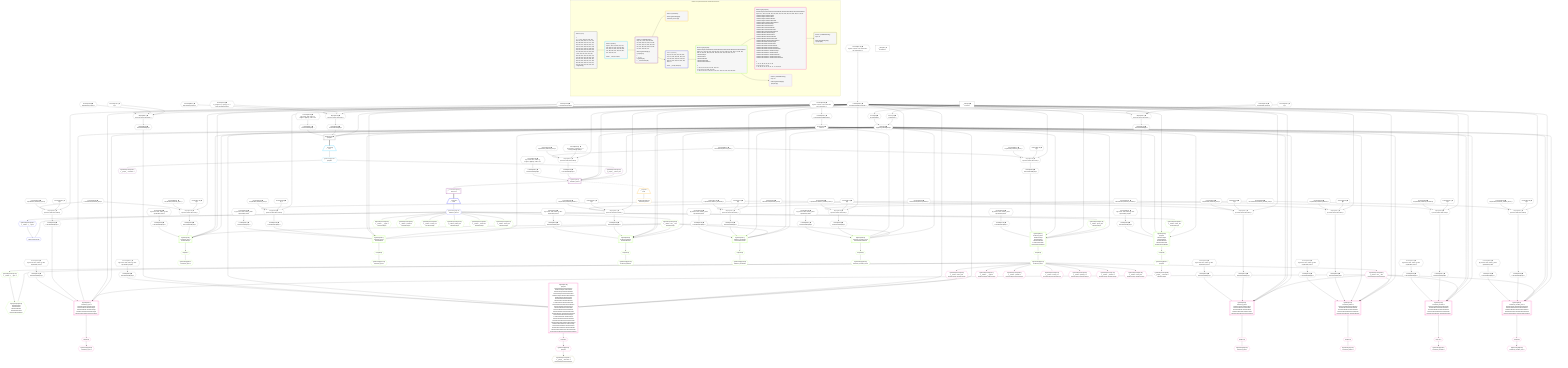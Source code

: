 %%{init: {'themeVariables': { 'fontSize': '12px'}}}%%
graph TD
    classDef path fill:#eee,stroke:#000,color:#000
    classDef plan fill:#fff,stroke-width:1px,color:#000
    classDef itemplan fill:#fff,stroke-width:2px,color:#000
    classDef unbatchedplan fill:#dff,stroke-width:1px,color:#000
    classDef sideeffectplan fill:#fcc,stroke-width:2px,color:#000
    classDef bucket fill:#f6f6f6,color:#000,stroke-width:2px,text-align:left


    %% plan dependencies
    PgSelect6[["PgSelect[6∈0] ➊<br />ᐸpeopleᐳ"]]:::plan
    Object9{{"Object[9∈0] ➊<br />ᐸ{pgSettings,withPgClient}ᐳ"}}:::plan
    Lambda322{{"Lambda[322∈0] ➊<br />ᐸcalculateShouldReverseOrderᐳ"}}:::plan
    Access326{{"Access[326∈0] ➊<br />ᐸ325.0ᐳ"}}:::plan
    Lambda541{{"Lambda[541∈0] ➊<br />ᐸcalculateOrderBySQLᐳ"}}:::plan
    Lambda546{{"Lambda[546∈0] ➊<br />ᐸcalculateOrderBySQLᐳ"}}:::plan
    Object9 & Lambda322 & Access326 & Lambda541 & Lambda546 --> PgSelect6
    Object330{{"Object[330∈0] ➊<br />ᐸ{reverse,orders,alias,codec}ᐳ"}}:::plan
    Constant327{{"Constant[327∈0] ➊<br />ᐸ[]ᐳ"}}:::plan
    Constant328{{"Constant[328∈0] ➊<br />ᐸsql.identifier(”relational_topics”)ᐳ"}}:::plan
    Constant329{{"Constant[329∈0] ➊<br />ᐸRecordCodec(relational_topics)ᐳ"}}:::plan
    Lambda322 & Constant327 & Constant328 & Constant329 --> Object330
    Object345{{"Object[345∈0] ➊<br />ᐸ{reverse,orders,alias,codec}ᐳ"}}:::plan
    Constant342{{"Constant[342∈0] ➊<br />ᐸ[]ᐳ"}}:::plan
    Constant343{{"Constant[343∈0] ➊<br />ᐸsql.identifier(”relational_posts”)ᐳ"}}:::plan
    Constant344{{"Constant[344∈0] ➊<br />ᐸRecordCodec(relational_posts)ᐳ"}}:::plan
    Lambda322 & Constant342 & Constant343 & Constant344 --> Object345
    Object360{{"Object[360∈0] ➊<br />ᐸ{reverse,orders,alias,codec}ᐳ"}}:::plan
    Constant357{{"Constant[357∈0] ➊<br />ᐸ[]ᐳ"}}:::plan
    Constant358{{"Constant[358∈0] ➊<br />ᐸsql.identifier(”relational_dividers”)ᐳ"}}:::plan
    Constant359{{"Constant[359∈0] ➊<br />ᐸRecordCodec(relational_dividers)ᐳ"}}:::plan
    Lambda322 & Constant357 & Constant358 & Constant359 --> Object360
    Object375{{"Object[375∈0] ➊<br />ᐸ{reverse,orders,alias,codec}ᐳ"}}:::plan
    Constant372{{"Constant[372∈0] ➊<br />ᐸ[]ᐳ"}}:::plan
    Constant373{{"Constant[373∈0] ➊<br />ᐸsql.identifier(”relational_checklists”)ᐳ"}}:::plan
    Constant374{{"Constant[374∈0] ➊<br />ᐸRecordCodec(relational_checklists)ᐳ"}}:::plan
    Lambda322 & Constant372 & Constant373 & Constant374 --> Object375
    Object390{{"Object[390∈0] ➊<br />ᐸ{reverse,orders,alias,codec}ᐳ"}}:::plan
    Constant387{{"Constant[387∈0] ➊<br />ᐸ[]ᐳ"}}:::plan
    Constant388{{"Constant[388∈0] ➊<br />ᐸsql.identifier(”relational_checklist_items”)ᐳ"}}:::plan
    Constant389{{"Constant[389∈0] ➊<br />ᐸRecordCodec(relational_checklist_items)ᐳ"}}:::plan
    Lambda322 & Constant387 & Constant388 & Constant389 --> Object390
    Object405{{"Object[405∈0] ➊<br />ᐸ{reverse,orders,alias,codec}ᐳ"}}:::plan
    Constant402{{"Constant[402∈0] ➊<br />ᐸ[]ᐳ"}}:::plan
    Constant403{{"Constant[403∈0] ➊<br />ᐸsql.identifier(”relational_topics”)ᐳ"}}:::plan
    Lambda322 & Constant402 & Constant403 & Constant329 --> Object405
    Object420{{"Object[420∈0] ➊<br />ᐸ{reverse,orders,alias,codec}ᐳ"}}:::plan
    Constant417{{"Constant[417∈0] ➊<br />ᐸ[]ᐳ"}}:::plan
    Constant418{{"Constant[418∈0] ➊<br />ᐸsql.identifier(”relational_posts”)ᐳ"}}:::plan
    Lambda322 & Constant417 & Constant418 & Constant344 --> Object420
    Object435{{"Object[435∈0] ➊<br />ᐸ{reverse,orders,alias,codec}ᐳ"}}:::plan
    Constant432{{"Constant[432∈0] ➊<br />ᐸ[]ᐳ"}}:::plan
    Constant433{{"Constant[433∈0] ➊<br />ᐸsql.identifier(”relational_dividers”)ᐳ"}}:::plan
    Lambda322 & Constant432 & Constant433 & Constant359 --> Object435
    Object450{{"Object[450∈0] ➊<br />ᐸ{reverse,orders,alias,codec}ᐳ"}}:::plan
    Constant447{{"Constant[447∈0] ➊<br />ᐸ[]ᐳ"}}:::plan
    Constant448{{"Constant[448∈0] ➊<br />ᐸsql.identifier(”relational_checklists”)ᐳ"}}:::plan
    Lambda322 & Constant447 & Constant448 & Constant374 --> Object450
    Object465{{"Object[465∈0] ➊<br />ᐸ{reverse,orders,alias,codec}ᐳ"}}:::plan
    Constant462{{"Constant[462∈0] ➊<br />ᐸ[]ᐳ"}}:::plan
    Constant463{{"Constant[463∈0] ➊<br />ᐸsql.identifier(”relational_checklist_items”)ᐳ"}}:::plan
    Lambda322 & Constant462 & Constant463 & Constant389 --> Object465
    Object480{{"Object[480∈0] ➊<br />ᐸ{reverse,orders,alias,codec}ᐳ"}}:::plan
    Constant477{{"Constant[477∈0] ➊<br />ᐸ[]ᐳ"}}:::plan
    Constant478{{"Constant[478∈0] ➊<br />ᐸsql.identifier(”people”)ᐳ"}}:::plan
    Constant479{{"Constant[479∈0] ➊<br />ᐸRecordCodec(people)ᐳ"}}:::plan
    Lambda322 & Constant477 & Constant478 & Constant479 --> Object480
    Object495{{"Object[495∈0] ➊<br />ᐸ{reverse,orders,alias,codec}ᐳ"}}:::plan
    Constant492{{"Constant[492∈0] ➊<br />ᐸ[]ᐳ"}}:::plan
    Constant493{{"Constant[493∈0] ➊<br />ᐸsql.identifier(”relational_items”)ᐳ"}}:::plan
    Constant494{{"Constant[494∈0] ➊<br />ᐸRecordCodec(relational_items)ᐳ"}}:::plan
    Lambda322 & Constant492 & Constant493 & Constant494 --> Object495
    Object510{{"Object[510∈0] ➊<br />ᐸ{reverse,orders,alias,codec}ᐳ"}}:::plan
    Constant507{{"Constant[507∈0] ➊<br />ᐸ[]ᐳ"}}:::plan
    Constant508{{"Constant[508∈0] ➊<br />ᐸsql.identifier(”people”)ᐳ"}}:::plan
    Lambda322 & Constant507 & Constant508 & Constant479 --> Object510
    Object525{{"Object[525∈0] ➊<br />ᐸ{reverse,orders,alias,codec}ᐳ"}}:::plan
    Constant522{{"Constant[522∈0] ➊<br />ᐸ[ { fragment: { n: [Array], f: 0, c: 266, [Symbol(pg-sql2-tyᐳ"}}:::plan
    Constant523{{"Constant[523∈0] ➊<br />ᐸsql.identifier(”relational_items”)ᐳ"}}:::plan
    Lambda322 & Constant522 & Constant523 & Constant494 --> Object525
    Object540{{"Object[540∈0] ➊<br />ᐸ{reverse,orders,alias,codec}ᐳ"}}:::plan
    Constant537{{"Constant[537∈0] ➊<br />ᐸ[ { fragment: { n: [Array], f: 0, c: 1024, [Symbol(pg-sql2-tᐳ"}}:::plan
    Constant538{{"Constant[538∈0] ➊<br />ᐸsql.identifier(”people”)ᐳ"}}:::plan
    Lambda322 & Constant537 & Constant538 & Constant479 --> Object540
    Access7{{"Access[7∈0] ➊<br />ᐸ2.pgSettingsᐳ"}}:::plan
    Access8{{"Access[8∈0] ➊<br />ᐸ2.withPgClientᐳ"}}:::plan
    Access7 & Access8 --> Object9
    __Value2["__Value[2∈0] ➊<br />ᐸcontextᐳ"]:::plan
    __Value2 --> Access7
    __Value2 --> Access8
    Constant547{{"Constant[547∈0] ➊<br />ᐸ§{ first: null, last: null, cursorLower: null, cursorUpper: ᐳ"}}:::plan
    Constant547 --> Lambda322
    Lambda325{{"Lambda[325∈0] ➊<br />ᐸcalculateLimitAndOffsetSQLᐳ"}}:::plan
    Constant548{{"Constant[548∈0] ➊<br />ᐸ§{ first: null, last: null, cursorLower: null, cursorUpper: ᐳ"}}:::plan
    Constant548 --> Lambda325
    Lambda325 --> Access326
    Lambda331{{"Lambda[331∈0] ➊<br />ᐸcalculateOrderBySQLᐳ"}}:::plan
    Object330 --> Lambda331
    Lambda336{{"Lambda[336∈0] ➊<br />ᐸcalculateOrderBySQLᐳ"}}:::plan
    Constant549{{"Constant[549∈0] ➊<br />ᐸ§{ reverse: false, orders: [], alias: sql.identifier(”relatiᐳ"}}:::plan
    Constant549 --> Lambda336
    Lambda346{{"Lambda[346∈0] ➊<br />ᐸcalculateOrderBySQLᐳ"}}:::plan
    Object345 --> Lambda346
    Lambda351{{"Lambda[351∈0] ➊<br />ᐸcalculateOrderBySQLᐳ"}}:::plan
    Constant550{{"Constant[550∈0] ➊<br />ᐸ§{ reverse: false, orders: [], alias: sql.identifier(”relatiᐳ"}}:::plan
    Constant550 --> Lambda351
    Lambda361{{"Lambda[361∈0] ➊<br />ᐸcalculateOrderBySQLᐳ"}}:::plan
    Object360 --> Lambda361
    Lambda366{{"Lambda[366∈0] ➊<br />ᐸcalculateOrderBySQLᐳ"}}:::plan
    Constant551{{"Constant[551∈0] ➊<br />ᐸ§{ reverse: false, orders: [], alias: sql.identifier(”relatiᐳ"}}:::plan
    Constant551 --> Lambda366
    Lambda376{{"Lambda[376∈0] ➊<br />ᐸcalculateOrderBySQLᐳ"}}:::plan
    Object375 --> Lambda376
    Lambda381{{"Lambda[381∈0] ➊<br />ᐸcalculateOrderBySQLᐳ"}}:::plan
    Constant552{{"Constant[552∈0] ➊<br />ᐸ§{ reverse: false, orders: [], alias: sql.identifier(”relatiᐳ"}}:::plan
    Constant552 --> Lambda381
    Lambda391{{"Lambda[391∈0] ➊<br />ᐸcalculateOrderBySQLᐳ"}}:::plan
    Object390 --> Lambda391
    Lambda396{{"Lambda[396∈0] ➊<br />ᐸcalculateOrderBySQLᐳ"}}:::plan
    Constant553{{"Constant[553∈0] ➊<br />ᐸ§{ reverse: false, orders: [], alias: sql.identifier(”relatiᐳ"}}:::plan
    Constant553 --> Lambda396
    Lambda406{{"Lambda[406∈0] ➊<br />ᐸcalculateOrderBySQLᐳ"}}:::plan
    Object405 --> Lambda406
    Lambda411{{"Lambda[411∈0] ➊<br />ᐸcalculateOrderBySQLᐳ"}}:::plan
    Constant554{{"Constant[554∈0] ➊<br />ᐸ§{ reverse: false, orders: [], alias: sql.identifier(”relatiᐳ"}}:::plan
    Constant554 --> Lambda411
    Lambda421{{"Lambda[421∈0] ➊<br />ᐸcalculateOrderBySQLᐳ"}}:::plan
    Object420 --> Lambda421
    Lambda426{{"Lambda[426∈0] ➊<br />ᐸcalculateOrderBySQLᐳ"}}:::plan
    Constant555{{"Constant[555∈0] ➊<br />ᐸ§{ reverse: false, orders: [], alias: sql.identifier(”relatiᐳ"}}:::plan
    Constant555 --> Lambda426
    Lambda436{{"Lambda[436∈0] ➊<br />ᐸcalculateOrderBySQLᐳ"}}:::plan
    Object435 --> Lambda436
    Lambda441{{"Lambda[441∈0] ➊<br />ᐸcalculateOrderBySQLᐳ"}}:::plan
    Constant556{{"Constant[556∈0] ➊<br />ᐸ§{ reverse: false, orders: [], alias: sql.identifier(”relatiᐳ"}}:::plan
    Constant556 --> Lambda441
    Lambda451{{"Lambda[451∈0] ➊<br />ᐸcalculateOrderBySQLᐳ"}}:::plan
    Object450 --> Lambda451
    Lambda456{{"Lambda[456∈0] ➊<br />ᐸcalculateOrderBySQLᐳ"}}:::plan
    Constant557{{"Constant[557∈0] ➊<br />ᐸ§{ reverse: false, orders: [], alias: sql.identifier(”relatiᐳ"}}:::plan
    Constant557 --> Lambda456
    Lambda466{{"Lambda[466∈0] ➊<br />ᐸcalculateOrderBySQLᐳ"}}:::plan
    Object465 --> Lambda466
    Lambda471{{"Lambda[471∈0] ➊<br />ᐸcalculateOrderBySQLᐳ"}}:::plan
    Constant558{{"Constant[558∈0] ➊<br />ᐸ§{ reverse: false, orders: [], alias: sql.identifier(”relatiᐳ"}}:::plan
    Constant558 --> Lambda471
    Lambda481{{"Lambda[481∈0] ➊<br />ᐸcalculateOrderBySQLᐳ"}}:::plan
    Object480 --> Lambda481
    Lambda486{{"Lambda[486∈0] ➊<br />ᐸcalculateOrderBySQLᐳ"}}:::plan
    Constant559{{"Constant[559∈0] ➊<br />ᐸ§{ reverse: false, orders: [], alias: sql.identifier(”peopleᐳ"}}:::plan
    Constant559 --> Lambda486
    Lambda496{{"Lambda[496∈0] ➊<br />ᐸcalculateOrderBySQLᐳ"}}:::plan
    Object495 --> Lambda496
    Lambda501{{"Lambda[501∈0] ➊<br />ᐸcalculateOrderBySQLᐳ"}}:::plan
    Constant560{{"Constant[560∈0] ➊<br />ᐸ§{ reverse: false, orders: [], alias: sql.identifier(”relatiᐳ"}}:::plan
    Constant560 --> Lambda501
    Lambda511{{"Lambda[511∈0] ➊<br />ᐸcalculateOrderBySQLᐳ"}}:::plan
    Object510 --> Lambda511
    Lambda516{{"Lambda[516∈0] ➊<br />ᐸcalculateOrderBySQLᐳ"}}:::plan
    Constant561{{"Constant[561∈0] ➊<br />ᐸ§{ reverse: false, orders: [], alias: sql.identifier(”peopleᐳ"}}:::plan
    Constant561 --> Lambda516
    Lambda526{{"Lambda[526∈0] ➊<br />ᐸcalculateOrderBySQLᐳ"}}:::plan
    Object525 --> Lambda526
    Lambda531{{"Lambda[531∈0] ➊<br />ᐸcalculateOrderBySQLᐳ"}}:::plan
    Constant562{{"Constant[562∈0] ➊<br />ᐸ§{ reverse: false, orders: [ { fragment: [Object], codec: Coᐳ"}}:::plan
    Constant562 --> Lambda531
    Object540 --> Lambda541
    Constant563{{"Constant[563∈0] ➊<br />ᐸ§{ reverse: false, orders: [ { fragment: [Object], codec: Coᐳ"}}:::plan
    Constant563 --> Lambda546
    __Value4["__Value[4∈0] ➊<br />ᐸrootValueᐳ"]:::plan
    __Item10[/"__Item[10∈1]<br />ᐸ6ᐳ"\]:::itemplan
    PgSelect6 ==> __Item10
    PgSelectSingle11{{"PgSelectSingle[11∈1]<br />ᐸpeopleᐳ"}}:::plan
    __Item10 --> PgSelectSingle11
    PgSelect14[["PgSelect[14∈2]<br />ᐸrelational_itemsᐳ"]]:::plan
    PgClassExpression13{{"PgClassExpression[13∈2]<br />ᐸ__people__.”person_id”ᐳ"}}:::plan
    Object9 & PgClassExpression13 & Lambda322 & Access326 & Lambda526 & Lambda531 --> PgSelect14
    PgClassExpression12{{"PgClassExpression[12∈2]<br />ᐸ__people__.”username”ᐳ"}}:::plan
    PgSelectSingle11 --> PgClassExpression12
    PgSelectSingle11 --> PgClassExpression13
    __ListTransform18[["__ListTransform[18∈2]<br />ᐸeach:14ᐳ"]]:::plan
    PgSelect14 --> __ListTransform18
    __Item19[/"__Item[19∈3]<br />ᐸ14ᐳ"\]:::itemplan
    PgSelect14 -.-> __Item19
    PgSelectSingle20{{"PgSelectSingle[20∈3]<br />ᐸrelational_itemsᐳ"}}:::plan
    __Item19 --> PgSelectSingle20
    PgPolymorphic24{{"PgPolymorphic[24∈4]"}}:::plan
    PgSelectSingle22{{"PgSelectSingle[22∈4]<br />ᐸrelational_itemsᐳ"}}:::plan
    PgClassExpression23{{"PgClassExpression[23∈4]<br />ᐸ__relation...s__.”type”ᐳ"}}:::plan
    PgSelectSingle22 & PgClassExpression23 --> PgPolymorphic24
    __Item21[/"__Item[21∈4]<br />ᐸ18ᐳ"\]:::itemplan
    __ListTransform18 ==> __Item21
    __Item21 --> PgSelectSingle22
    PgSelectSingle22 --> PgClassExpression23
    PgSelect26[["PgSelect[26∈5]<br />ᐸrelational_topicsᐳ<br />ᐳRelationalTopic"]]:::plan
    PgClassExpression25{{"PgClassExpression[25∈5]<br />ᐸ__relation...ems__.”id”ᐳ<br />ᐳRelationalTopic"}}:::plan
    Object9 & PgClassExpression25 & Lambda322 & Access326 & Lambda331 & Lambda336 --> PgSelect26
    PgSelect33[["PgSelect[33∈5]<br />ᐸrelational_itemsᐳ<br />ᐳRelationalTopic<br />ᐳRelationalPost<br />ᐳRelationalDivider<br />ᐳRelationalChecklist<br />ᐳRelationalChecklistItem"]]:::plan
    PgClassExpression32{{"PgClassExpression[32∈5]<br />ᐸ__relation...parent_id”ᐳ<br />ᐳRelationalTopic"}}:::plan
    Object9 & PgClassExpression32 & Lambda322 & Access326 & Lambda496 & Lambda501 --> PgSelect33
    PgSelect94[["PgSelect[94∈5]<br />ᐸpeopleᐳ<br />ᐳRelationalTopic<br />ᐳRelationalPost<br />ᐳRelationalDivider<br />ᐳRelationalChecklist<br />ᐳRelationalChecklistItem"]]:::plan
    PgClassExpression93{{"PgClassExpression[93∈5]<br />ᐸ__relation...author_id”ᐳ<br />ᐳRelationalTopic"}}:::plan
    Object9 & PgClassExpression93 & Lambda322 & Access326 & Lambda511 & Lambda516 --> PgSelect94
    PgSelect104[["PgSelect[104∈5]<br />ᐸrelational_postsᐳ<br />ᐳRelationalPost"]]:::plan
    Object9 & PgClassExpression25 & Lambda322 & Access326 & Lambda346 & Lambda351 --> PgSelect104
    PgSelect158[["PgSelect[158∈5]<br />ᐸrelational_dividersᐳ<br />ᐳRelationalDivider"]]:::plan
    Object9 & PgClassExpression25 & Lambda322 & Access326 & Lambda361 & Lambda366 --> PgSelect158
    PgSelect212[["PgSelect[212∈5]<br />ᐸrelational_checklistsᐳ<br />ᐳRelationalChecklist"]]:::plan
    Object9 & PgClassExpression25 & Lambda322 & Access326 & Lambda376 & Lambda381 --> PgSelect212
    PgSelect266[["PgSelect[266∈5]<br />ᐸrelational_checklist_itemsᐳ<br />ᐳRelationalChecklistItem"]]:::plan
    Object9 & PgClassExpression25 & Lambda322 & Access326 & Lambda391 & Lambda396 --> PgSelect266
    PgPolymorphic38{{"PgPolymorphic[38∈5]<br />ᐳRelationalTopic<br />ᐳRelationalPost<br />ᐳRelationalDivider<br />ᐳRelationalChecklist<br />ᐳRelationalChecklistItem"}}:::plan
    PgSelectSingle36{{"PgSelectSingle[36∈5]<br />ᐸrelational_itemsᐳ"}}:::plan
    PgClassExpression37{{"PgClassExpression[37∈5]<br />ᐸ__relation...s__.”type”ᐳ"}}:::plan
    PgSelectSingle36 & PgClassExpression37 --> PgPolymorphic38
    PgSelectSingle22 --> PgClassExpression25
    First30{{"First[30∈5]"}}:::plan
    PgSelect26 --> First30
    PgSelectSingle31{{"PgSelectSingle[31∈5]<br />ᐸrelational_topicsᐳ"}}:::plan
    First30 --> PgSelectSingle31
    PgSelectSingle22 --> PgClassExpression32
    First35{{"First[35∈5]"}}:::plan
    PgSelect33 --> First35
    First35 --> PgSelectSingle36
    PgSelectSingle36 --> PgClassExpression37
    PgClassExpression92{{"PgClassExpression[92∈5]<br />ᐸ__relation...__.”type2”ᐳ<br />ᐳRelationalTopic"}}:::plan
    PgSelectSingle22 --> PgClassExpression92
    PgSelectSingle22 --> PgClassExpression93
    First96{{"First[96∈5]"}}:::plan
    PgSelect94 --> First96
    PgSelectSingle97{{"PgSelectSingle[97∈5]<br />ᐸpeopleᐳ"}}:::plan
    First96 --> PgSelectSingle97
    PgClassExpression99{{"PgClassExpression[99∈5]<br />ᐸ__relation...”position”ᐳ<br />ᐳRelationalTopic"}}:::plan
    PgSelectSingle22 --> PgClassExpression99
    PgClassExpression100{{"PgClassExpression[100∈5]<br />ᐸ__relation...reated_at”ᐳ<br />ᐳRelationalTopic"}}:::plan
    PgSelectSingle22 --> PgClassExpression100
    PgClassExpression101{{"PgClassExpression[101∈5]<br />ᐸ__relation...pdated_at”ᐳ<br />ᐳRelationalTopic"}}:::plan
    PgSelectSingle22 --> PgClassExpression101
    PgClassExpression102{{"PgClassExpression[102∈5]<br />ᐸ__relation..._archived”ᐳ<br />ᐳRelationalTopic"}}:::plan
    PgSelectSingle22 --> PgClassExpression102
    PgClassExpression103{{"PgClassExpression[103∈5]<br />ᐸ__relation...chived_at”ᐳ<br />ᐳRelationalTopic"}}:::plan
    PgSelectSingle22 --> PgClassExpression103
    First106{{"First[106∈5]"}}:::plan
    PgSelect104 --> First106
    PgSelectSingle107{{"PgSelectSingle[107∈5]<br />ᐸrelational_postsᐳ"}}:::plan
    First106 --> PgSelectSingle107
    First160{{"First[160∈5]"}}:::plan
    PgSelect158 --> First160
    PgSelectSingle161{{"PgSelectSingle[161∈5]<br />ᐸrelational_dividersᐳ"}}:::plan
    First160 --> PgSelectSingle161
    First214{{"First[214∈5]"}}:::plan
    PgSelect212 --> First214
    PgSelectSingle215{{"PgSelectSingle[215∈5]<br />ᐸrelational_checklistsᐳ"}}:::plan
    First214 --> PgSelectSingle215
    First268{{"First[268∈5]"}}:::plan
    PgSelect266 --> First268
    PgSelectSingle269{{"PgSelectSingle[269∈5]<br />ᐸrelational_checklist_itemsᐳ"}}:::plan
    First268 --> PgSelectSingle269
    PgSelect40[["PgSelect[40∈6]<br />ᐸrelational_topicsᐳ<br />ᐳRelationalTopicᐳRelationalTopic<br />ᐳRelationalPostᐳRelationalTopic<br />ᐳRelationalDividerᐳRelationalTopic<br />ᐳRelationalChecklistᐳRelationalTopic<br />ᐳRelationalChecklistItemᐳRelationalTopic"]]:::plan
    PgClassExpression39{{"PgClassExpression[39∈6]<br />ᐸ__relation...ems__.”id”ᐳ<br />ᐳRelationalTopicᐳRelationalTopic"}}:::plan
    Object9 & PgClassExpression39 & Lambda322 & Access326 & Lambda406 & Lambda411 --> PgSelect40
    PgSelect49[["PgSelect[49∈6]<br />ᐸpeopleᐳ<br />ᐳRelationalTopicᐳRelationalTopic<br />ᐳRelationalTopicᐳRelationalPost<br />ᐳRelationalTopicᐳRelationalDivider<br />ᐳRelationalTopicᐳRelationalChecklist<br />ᐳRelationalTopicᐳRelationalChecklistItem<br />ᐳRelationalPostᐳRelationalTopic<br />ᐳRelationalPostᐳRelationalPost<br />ᐳRelationalPostᐳRelationalDivider<br />ᐳRelationalPostᐳRelationalChecklist<br />ᐳRelationalPostᐳRelationalChecklistItem<br />ᐳRelationalDividerᐳRelationalTopic<br />ᐳRelationalDividerᐳRelationalPost<br />ᐳRelationalDividerᐳRelationalDivider<br />ᐳRelationalDividerᐳRelationalChecklist<br />ᐳRelationalDividerᐳRelationalChecklistItem<br />ᐳRelationalChecklistᐳRelationalTopic<br />ᐳRelationalChecklistᐳRelationalPost<br />ᐳRelationalChecklistᐳRelationalDivider<br />ᐳRelationalChecklistᐳRelationalChecklist<br />ᐳRelationalChecklistᐳRelationalChecklistItem<br />ᐳRelationalChecklistItemᐳRelationalTopic<br />ᐳRelationalChecklistItemᐳRelationalPost<br />ᐳRelationalChecklistItemᐳRelationalDivider<br />ᐳRelationalChecklistItemᐳRelationalChecklist<br />ᐳRelationalChecklistItemᐳRelationalChecklistItem"]]:::plan
    PgClassExpression48{{"PgClassExpression[48∈6]<br />ᐸ__relation...author_id”ᐳ<br />ᐳRelationalTopicᐳRelationalTopic"}}:::plan
    Object9 & PgClassExpression48 & Lambda322 & Access326 & Lambda481 & Lambda486 --> PgSelect49
    PgSelect59[["PgSelect[59∈6]<br />ᐸrelational_postsᐳ<br />ᐳRelationalTopicᐳRelationalPost<br />ᐳRelationalPostᐳRelationalPost<br />ᐳRelationalDividerᐳRelationalPost<br />ᐳRelationalChecklistᐳRelationalPost<br />ᐳRelationalChecklistItemᐳRelationalPost"]]:::plan
    Object9 & PgClassExpression39 & Lambda322 & Access326 & Lambda421 & Lambda426 --> PgSelect59
    PgSelect67[["PgSelect[67∈6]<br />ᐸrelational_dividersᐳ<br />ᐳRelationalTopicᐳRelationalDivider<br />ᐳRelationalPostᐳRelationalDivider<br />ᐳRelationalDividerᐳRelationalDivider<br />ᐳRelationalChecklistᐳRelationalDivider<br />ᐳRelationalChecklistItemᐳRelationalDivider"]]:::plan
    Object9 & PgClassExpression39 & Lambda322 & Access326 & Lambda436 & Lambda441 --> PgSelect67
    PgSelect75[["PgSelect[75∈6]<br />ᐸrelational_checklistsᐳ<br />ᐳRelationalTopicᐳRelationalChecklist<br />ᐳRelationalPostᐳRelationalChecklist<br />ᐳRelationalDividerᐳRelationalChecklist<br />ᐳRelationalChecklistᐳRelationalChecklist<br />ᐳRelationalChecklistItemᐳRelationalChecklist"]]:::plan
    Object9 & PgClassExpression39 & Lambda322 & Access326 & Lambda451 & Lambda456 --> PgSelect75
    PgSelect83[["PgSelect[83∈6]<br />ᐸrelational_checklist_itemsᐳ<br />ᐳRelationalTopicᐳRelationalChecklistItem<br />ᐳRelationalPostᐳRelationalChecklistItem<br />ᐳRelationalDividerᐳRelationalChecklistItem<br />ᐳRelationalChecklistᐳRelationalChecklistItem<br />ᐳRelationalChecklistItemᐳRelationalChecklistItem"]]:::plan
    Object9 & PgClassExpression39 & Lambda322 & Access326 & Lambda466 & Lambda471 --> PgSelect83
    PgSelectSingle36 --> PgClassExpression39
    First44{{"First[44∈6]"}}:::plan
    PgSelect40 --> First44
    PgSelectSingle45{{"PgSelectSingle[45∈6]<br />ᐸrelational_topicsᐳ"}}:::plan
    First44 --> PgSelectSingle45
    PgClassExpression47{{"PgClassExpression[47∈6]<br />ᐸ__relation...__.”type2”ᐳ<br />ᐳRelationalTopicᐳRelationalTopic"}}:::plan
    PgSelectSingle36 --> PgClassExpression47
    PgSelectSingle36 --> PgClassExpression48
    First51{{"First[51∈6]"}}:::plan
    PgSelect49 --> First51
    PgSelectSingle52{{"PgSelectSingle[52∈6]<br />ᐸpeopleᐳ"}}:::plan
    First51 --> PgSelectSingle52
    PgClassExpression54{{"PgClassExpression[54∈6]<br />ᐸ__relation...”position”ᐳ<br />ᐳRelationalTopicᐳRelationalTopic"}}:::plan
    PgSelectSingle36 --> PgClassExpression54
    PgClassExpression55{{"PgClassExpression[55∈6]<br />ᐸ__relation...reated_at”ᐳ<br />ᐳRelationalTopicᐳRelationalTopic"}}:::plan
    PgSelectSingle36 --> PgClassExpression55
    PgClassExpression56{{"PgClassExpression[56∈6]<br />ᐸ__relation...pdated_at”ᐳ<br />ᐳRelationalTopicᐳRelationalTopic"}}:::plan
    PgSelectSingle36 --> PgClassExpression56
    PgClassExpression57{{"PgClassExpression[57∈6]<br />ᐸ__relation..._archived”ᐳ<br />ᐳRelationalTopicᐳRelationalTopic"}}:::plan
    PgSelectSingle36 --> PgClassExpression57
    PgClassExpression58{{"PgClassExpression[58∈6]<br />ᐸ__relation...chived_at”ᐳ<br />ᐳRelationalTopicᐳRelationalTopic"}}:::plan
    PgSelectSingle36 --> PgClassExpression58
    First61{{"First[61∈6]"}}:::plan
    PgSelect59 --> First61
    PgSelectSingle62{{"PgSelectSingle[62∈6]<br />ᐸrelational_postsᐳ"}}:::plan
    First61 --> PgSelectSingle62
    First69{{"First[69∈6]"}}:::plan
    PgSelect67 --> First69
    PgSelectSingle70{{"PgSelectSingle[70∈6]<br />ᐸrelational_dividersᐳ"}}:::plan
    First69 --> PgSelectSingle70
    First77{{"First[77∈6]"}}:::plan
    PgSelect75 --> First77
    PgSelectSingle78{{"PgSelectSingle[78∈6]<br />ᐸrelational_checklistsᐳ"}}:::plan
    First77 --> PgSelectSingle78
    First85{{"First[85∈6]"}}:::plan
    PgSelect83 --> First85
    PgSelectSingle86{{"PgSelectSingle[86∈6]<br />ᐸrelational_checklist_itemsᐳ"}}:::plan
    First85 --> PgSelectSingle86
    PgClassExpression53{{"PgClassExpression[53∈7]<br />ᐸ__people__.”username”ᐳ<br />ᐳRelationalTopicᐳRelationalTopic"}}:::plan
    PgSelectSingle52 --> PgClassExpression53
    PgClassExpression98{{"PgClassExpression[98∈8]<br />ᐸ__people__.”username”ᐳ<br />ᐳRelationalTopic"}}:::plan
    PgSelectSingle97 --> PgClassExpression98

    %% define steps

    subgraph "Buckets for queries/interfaces-relational/nested-more"
    Bucket0("Bucket 0 (root)<br /><br />1: <br />ᐳ: 7, 8, 327, 328, 329, 342, 343, 344, 357, 358, 359, 372, 373, 374, 387, 388, 389, 402, 403, 417, 418, 432, 433, 447, 448, 462, 463, 477, 478, 479, 492, 493, 494, 507, 508, 522, 523, 537, 538, 547, 548, 549, 550, 551, 552, 553, 554, 555, 556, 557, 558, 559, 560, 561, 562, 563, 9, 322, 325, 326, 330, 331, 336, 345, 346, 351, 360, 361, 366, 375, 376, 381, 390, 391, 396, 405, 406, 411, 420, 421, 426, 435, 436, 441, 450, 451, 456, 465, 466, 471, 480, 481, 486, 495, 496, 501, 510, 511, 516, 525, 526, 531, 540, 541, 546<br />2: PgSelect[6]"):::bucket
    classDef bucket0 stroke:#696969
    class Bucket0,__Value2,__Value4,PgSelect6,Access7,Access8,Object9,Lambda322,Lambda325,Access326,Constant327,Constant328,Constant329,Object330,Lambda331,Lambda336,Constant342,Constant343,Constant344,Object345,Lambda346,Lambda351,Constant357,Constant358,Constant359,Object360,Lambda361,Lambda366,Constant372,Constant373,Constant374,Object375,Lambda376,Lambda381,Constant387,Constant388,Constant389,Object390,Lambda391,Lambda396,Constant402,Constant403,Object405,Lambda406,Lambda411,Constant417,Constant418,Object420,Lambda421,Lambda426,Constant432,Constant433,Object435,Lambda436,Lambda441,Constant447,Constant448,Object450,Lambda451,Lambda456,Constant462,Constant463,Object465,Lambda466,Lambda471,Constant477,Constant478,Constant479,Object480,Lambda481,Lambda486,Constant492,Constant493,Constant494,Object495,Lambda496,Lambda501,Constant507,Constant508,Object510,Lambda511,Lambda516,Constant522,Constant523,Object525,Lambda526,Lambda531,Constant537,Constant538,Object540,Lambda541,Lambda546,Constant547,Constant548,Constant549,Constant550,Constant551,Constant552,Constant553,Constant554,Constant555,Constant556,Constant557,Constant558,Constant559,Constant560,Constant561,Constant562,Constant563 bucket0
    Bucket1("Bucket 1 (listItem)<br />Deps: 9, 322, 326, 526, 531, 331, 336, 496, 501, 511, 516, 346, 351, 361, 366, 376, 381, 391, 396, 406, 411, 481, 486, 421, 426, 436, 441, 451, 456, 466, 471<br /><br />ROOT __Item{1}ᐸ6ᐳ[10]"):::bucket
    classDef bucket1 stroke:#00bfff
    class Bucket1,__Item10,PgSelectSingle11 bucket1
    Bucket2("Bucket 2 (nullableBoundary)<br />Deps: 11, 9, 322, 326, 526, 531, 331, 336, 496, 501, 511, 516, 346, 351, 361, 366, 376, 381, 391, 396, 406, 411, 481, 486, 421, 426, 436, 441, 451, 456, 466, 471<br /><br />ROOT PgSelectSingle{1}ᐸpeopleᐳ[11]<br />1: <br />ᐳ: 12, 13<br />2: PgSelect[14]<br />3: __ListTransform[18]"):::bucket
    classDef bucket2 stroke:#7f007f
    class Bucket2,PgClassExpression12,PgClassExpression13,PgSelect14,__ListTransform18 bucket2
    Bucket3("Bucket 3 (subroutine)<br /><br />ROOT PgSelectSingle{3}ᐸrelational_itemsᐳ[20]"):::bucket
    classDef bucket3 stroke:#ffa500
    class Bucket3,__Item19,PgSelectSingle20 bucket3
    Bucket4("Bucket 4 (listItem)<br />Deps: 9, 322, 326, 331, 336, 496, 501, 511, 516, 346, 351, 361, 366, 376, 381, 391, 396, 406, 411, 481, 486, 421, 426, 436, 441, 451, 456, 466, 471<br /><br />ROOT __Item{4}ᐸ18ᐳ[21]"):::bucket
    classDef bucket4 stroke:#0000ff
    class Bucket4,__Item21,PgSelectSingle22,PgClassExpression23,PgPolymorphic24 bucket4
    Bucket5("Bucket 5 (polymorphic)<br />RelationalTopic,RelationalPost,RelationalDivider,RelationalChecklist,RelationalChecklistItem<br />Deps: 22, 9, 322, 326, 331, 336, 496, 501, 511, 516, 346, 351, 361, 366, 376, 381, 391, 396, 24, 406, 411, 481, 486, 421, 426, 436, 441, 451, 456, 466, 471, 23<br />ᐳRelationalTopic<br />ᐳRelationalPost<br />ᐳRelationalDivider<br />ᐳRelationalChecklist<br />ᐳRelationalChecklistItem<br /><br />1: <br />ᐳ: 25, 32, 92, 93, 99, 100, 101, 102, 103<br />2: 26, 33, 94, 104, 158, 212, 266<br />ᐳ: 30, 31, 35, 36, 37, 38, 96, 97, 106, 107, 160, 161, 214, 215, 268, 269"):::bucket
    classDef bucket5 stroke:#7fff00
    class Bucket5,PgClassExpression25,PgSelect26,First30,PgSelectSingle31,PgClassExpression32,PgSelect33,First35,PgSelectSingle36,PgClassExpression37,PgPolymorphic38,PgClassExpression92,PgClassExpression93,PgSelect94,First96,PgSelectSingle97,PgClassExpression99,PgClassExpression100,PgClassExpression101,PgClassExpression102,PgClassExpression103,PgSelect104,First106,PgSelectSingle107,PgSelect158,First160,PgSelectSingle161,PgSelect212,First214,PgSelectSingle215,PgSelect266,First268,PgSelectSingle269 bucket5
    Bucket6("Bucket 6 (polymorphic)<br />RelationalTopic,RelationalPost,RelationalDivider,RelationalChecklist,RelationalChecklistItem<br />Deps: 36, 9, 322, 326, 406, 411, 481, 486, 421, 426, 436, 441, 451, 456, 466, 471, 38, 37<br />ᐳRelationalTopicᐳRelationalTopic<br />ᐳRelationalTopicᐳRelationalPost<br />ᐳRelationalTopicᐳRelationalDivider<br />ᐳRelationalTopicᐳRelationalChecklist<br />ᐳRelationalTopicᐳRelationalChecklistItem<br />ᐳRelationalPostᐳRelationalTopic<br />ᐳRelationalPostᐳRelationalPost<br />ᐳRelationalPostᐳRelationalDivider<br />ᐳRelationalPostᐳRelationalChecklist<br />ᐳRelationalPostᐳRelationalChecklistItem<br />ᐳRelationalDividerᐳRelationalTopic<br />ᐳRelationalDividerᐳRelationalPost<br />ᐳRelationalDividerᐳRelationalDivider<br />ᐳRelationalDividerᐳRelationalChecklist<br />ᐳRelationalDividerᐳRelationalChecklistItem<br />ᐳRelationalChecklistᐳRelationalTopic<br />ᐳRelationalChecklistᐳRelationalPost<br />ᐳRelationalChecklistᐳRelationalDivider<br />ᐳRelationalChecklistᐳRelationalChecklist<br />ᐳRelationalChecklistᐳRelationalChecklistItem<br />ᐳRelationalChecklistItemᐳRelationalTopic<br />ᐳRelationalChecklistItemᐳRelationalPost<br />ᐳRelationalChecklistItemᐳRelationalDivider<br />ᐳRelationalChecklistItemᐳRelationalChecklist<br />ᐳRelationalChecklistItemᐳRelationalChecklistItem<br /><br />1: <br />ᐳ: 39, 47, 48, 54, 55, 56, 57, 58<br />2: 40, 49, 59, 67, 75, 83<br />ᐳ: 44, 45, 51, 52, 61, 62, 69, 70, 77, 78, 85, 86"):::bucket
    classDef bucket6 stroke:#ff1493
    class Bucket6,PgClassExpression39,PgSelect40,First44,PgSelectSingle45,PgClassExpression47,PgClassExpression48,PgSelect49,First51,PgSelectSingle52,PgClassExpression54,PgClassExpression55,PgClassExpression56,PgClassExpression57,PgClassExpression58,PgSelect59,First61,PgSelectSingle62,PgSelect67,First69,PgSelectSingle70,PgSelect75,First77,PgSelectSingle78,PgSelect83,First85,PgSelectSingle86 bucket6
    Bucket7("Bucket 7 (nullableBoundary)<br />Deps: 52<br /><br />ROOT PgSelectSingle{6}ᐸpeopleᐳ[52]"):::bucket
    classDef bucket7 stroke:#808000
    class Bucket7,PgClassExpression53 bucket7
    Bucket8("Bucket 8 (nullableBoundary)<br />Deps: 97<br /><br />ROOT PgSelectSingle{5}ᐸpeopleᐳ[97]"):::bucket
    classDef bucket8 stroke:#dda0dd
    class Bucket8,PgClassExpression98 bucket8
    Bucket0 --> Bucket1
    Bucket1 --> Bucket2
    Bucket2 --> Bucket3 & Bucket4
    Bucket4 --> Bucket5
    Bucket5 --> Bucket6 & Bucket8
    Bucket6 --> Bucket7
    end